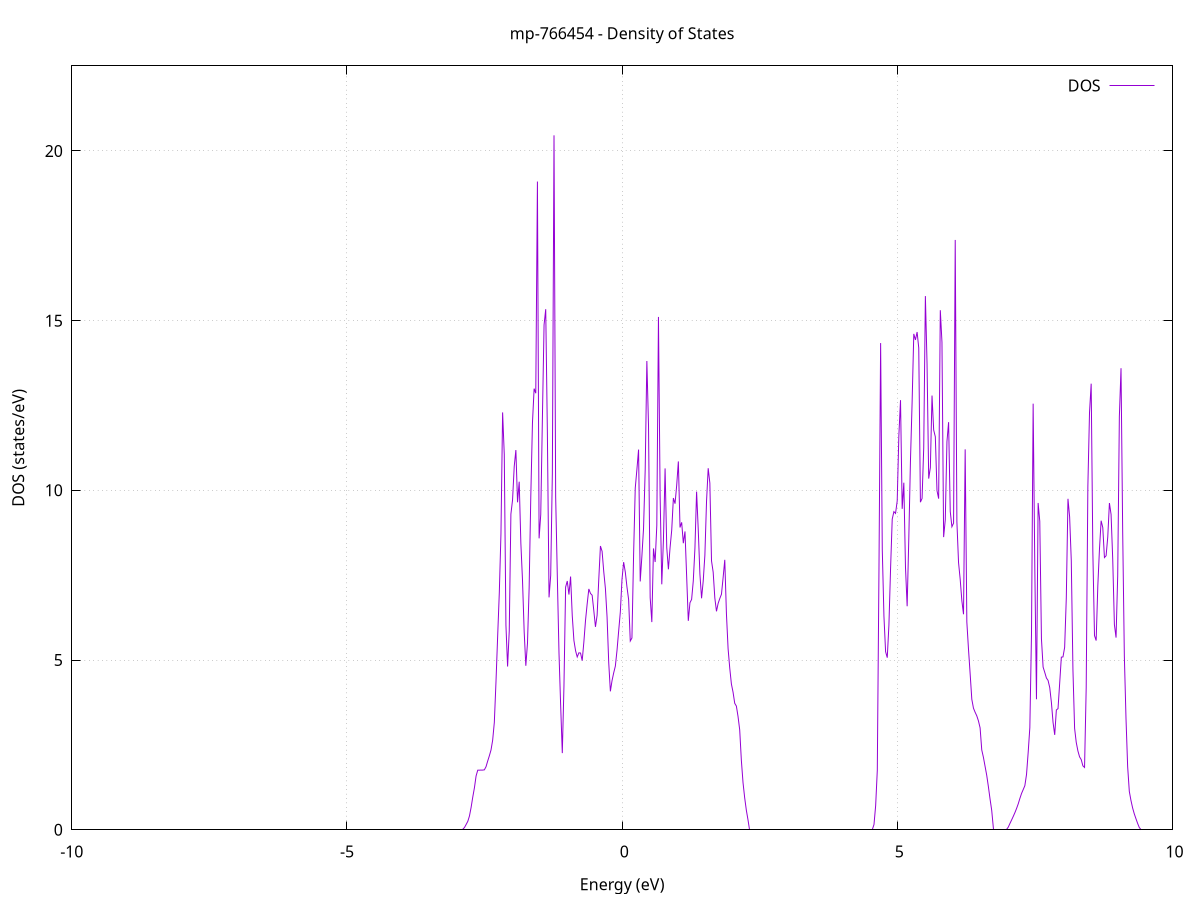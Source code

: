 set title 'mp-766454 - Density of States'
set xlabel 'Energy (eV)'
set ylabel 'DOS (states/eV)'
set grid
set xrange [-10:10]
set yrange [0:22.506]
set xzeroaxis lt -1
set terminal png size 800,600
set output 'mp-766454_dos_gnuplot.png'
plot '-' using 1:2 with lines title 'DOS'
-33.742700 0.000000
-33.712500 0.000000
-33.682400 0.000000
-33.652300 0.000000
-33.622200 0.000000
-33.592000 0.000000
-33.561900 0.000000
-33.531800 0.000000
-33.501700 0.000000
-33.471500 0.000000
-33.441400 0.000000
-33.411300 0.000000
-33.381200 0.000000
-33.351000 0.000000
-33.320900 0.000000
-33.290800 0.000000
-33.260700 0.000000
-33.230500 0.000000
-33.200400 0.000000
-33.170300 0.000000
-33.140200 0.000000
-33.110000 0.000000
-33.079900 0.000000
-33.049800 0.000000
-33.019700 0.000000
-32.989500 0.000000
-32.959400 0.000000
-32.929300 0.000000
-32.899200 0.000000
-32.869000 0.000000
-32.838900 0.000000
-32.808800 0.000000
-32.778700 0.000000
-32.748500 0.000000
-32.718400 0.000000
-32.688300 0.000000
-32.658200 0.000000
-32.628000 0.000000
-32.597900 0.000000
-32.567800 0.000000
-32.537700 0.000000
-32.507500 0.000000
-32.477400 0.000000
-32.447300 0.000000
-32.417200 0.000000
-32.387000 0.000000
-32.356900 0.000000
-32.326800 0.000000
-32.296700 0.000000
-32.266500 0.000000
-32.236400 0.000000
-32.206300 0.000000
-32.176200 0.000000
-32.146000 0.000000
-32.115900 0.000000
-32.085800 0.000000
-32.055700 0.000000
-32.025500 0.000000
-31.995400 0.000000
-31.965300 0.000000
-31.935200 0.000000
-31.905000 0.000000
-31.874900 0.000000
-31.844800 0.000000
-31.814700 0.000000
-31.784500 0.000000
-31.754400 0.000000
-31.724300 0.000000
-31.694200 0.000000
-31.664000 0.000000
-31.633900 0.000000
-31.603800 0.000000
-31.573700 0.000000
-31.543500 0.000000
-31.513400 0.000000
-31.483300 0.000000
-31.453200 0.000000
-31.423000 0.000000
-31.392900 0.000000
-31.362800 0.000000
-31.332700 0.000000
-31.302500 0.000000
-31.272400 0.000000
-31.242300 0.000000
-31.212200 0.000000
-31.182000 0.000000
-31.151900 0.000000
-31.121800 0.000000
-31.091700 0.000000
-31.061500 0.000000
-31.031400 0.000000
-31.001300 3.488900
-30.971200 3.488900
-30.941000 3.488900
-30.910900 3.488900
-30.880800 3.488900
-30.850700 3.488900
-30.820600 3.488900
-30.790400 28.673000
-30.760300 112.860000
-30.730200 26.307300
-30.700100 24.553500
-30.669900 28.869400
-30.639800 20.779900
-30.609700 6.339600
-30.579600 6.339600
-30.549400 6.339700
-30.519300 79.564300
-30.489200 84.701300
-30.459100 72.696600
-30.428900 76.075300
-30.398800 19.845400
-30.368700 19.846500
-30.338600 9.821200
-30.308400 0.000000
-30.278300 0.000000
-30.248200 0.000000
-30.218100 0.000000
-30.187900 0.000000
-30.157800 0.000000
-30.127700 0.000000
-30.097600 0.000000
-30.067400 0.000000
-30.037300 0.000000
-30.007200 0.000000
-29.977100 0.000000
-29.946900 0.000000
-29.916800 0.000000
-29.886700 0.000000
-29.856600 0.000000
-29.826400 0.000000
-29.796300 0.000000
-29.766200 0.000000
-29.736100 0.000000
-29.705900 0.000000
-29.675800 0.000000
-29.645700 0.000000
-29.615600 0.000000
-29.585400 0.000000
-29.555300 0.000000
-29.525200 0.000000
-29.495100 0.000000
-29.464900 0.000000
-29.434800 0.000000
-29.404700 0.000000
-29.374600 0.000000
-29.344400 0.000000
-29.314300 0.000000
-29.284200 0.000000
-29.254100 0.000000
-29.223900 0.000000
-29.193800 0.000000
-29.163700 0.000000
-29.133600 0.000000
-29.103400 0.000000
-29.073300 0.000000
-29.043200 0.000000
-29.013100 0.000000
-28.982900 0.000000
-28.952800 0.000000
-28.922700 0.000000
-28.892600 0.000000
-28.862400 0.000000
-28.832300 0.000000
-28.802200 0.000000
-28.772100 0.000000
-28.741900 0.000000
-28.711800 0.000000
-28.681700 0.000000
-28.651600 0.000000
-28.621400 0.000000
-28.591300 0.000000
-28.561200 0.000000
-28.531100 0.000000
-28.500900 0.000000
-28.470800 0.000000
-28.440700 0.000000
-28.410600 0.000000
-28.380400 0.000000
-28.350300 0.000000
-28.320200 0.000000
-28.290100 0.000000
-28.259900 0.000000
-28.229800 0.000000
-28.199700 0.000000
-28.169600 0.000000
-28.139400 0.000000
-28.109300 0.000000
-28.079200 0.000000
-28.049100 0.000000
-28.018900 0.000000
-27.988800 0.000000
-27.958700 0.000000
-27.928600 0.000000
-27.898400 0.000000
-27.868300 0.000000
-27.838200 0.000000
-27.808100 0.000000
-27.777900 0.000000
-27.747800 0.000000
-27.717700 0.000000
-27.687600 0.000000
-27.657400 0.000000
-27.627300 0.000000
-27.597200 0.000000
-27.567100 0.000000
-27.536900 0.000000
-27.506800 0.000000
-27.476700 0.000000
-27.446600 0.000000
-27.416400 0.000000
-27.386300 0.000000
-27.356200 0.000000
-27.326100 0.000000
-27.296000 0.000000
-27.265800 0.000000
-27.235700 0.000000
-27.205600 0.000000
-27.175500 0.000000
-27.145300 0.000000
-27.115200 0.000000
-27.085100 0.000000
-27.055000 0.000000
-27.024800 0.000000
-26.994700 0.000000
-26.964600 0.000000
-26.934500 0.000000
-26.904300 0.000000
-26.874200 0.000000
-26.844100 0.000000
-26.814000 0.000000
-26.783800 0.000000
-26.753700 0.000000
-26.723600 0.000000
-26.693500 0.000000
-26.663300 0.000000
-26.633200 0.000000
-26.603100 0.000000
-26.573000 0.000000
-26.542800 0.000000
-26.512700 0.000000
-26.482600 0.000000
-26.452500 0.000000
-26.422300 0.000000
-26.392200 0.000000
-26.362100 0.000000
-26.332000 0.000000
-26.301800 0.000000
-26.271700 0.000000
-26.241600 0.000000
-26.211500 0.000000
-26.181300 0.000000
-26.151200 0.000000
-26.121100 0.000000
-26.091000 0.000000
-26.060800 0.000000
-26.030700 0.000000
-26.000600 0.000000
-25.970500 0.000000
-25.940300 0.000000
-25.910200 0.000000
-25.880100 0.000000
-25.850000 0.000000
-25.819800 0.000000
-25.789700 0.000000
-25.759600 0.000000
-25.729500 0.000000
-25.699300 0.000000
-25.669200 0.000000
-25.639100 0.000000
-25.609000 0.000000
-25.578800 0.000000
-25.548700 0.000000
-25.518600 0.000000
-25.488500 0.000000
-25.458300 0.000000
-25.428200 0.000000
-25.398100 0.000000
-25.368000 0.000000
-25.337800 0.000000
-25.307700 0.000000
-25.277600 0.000000
-25.247500 0.000000
-25.217300 0.000000
-25.187200 0.000000
-25.157100 0.000000
-25.127000 0.000000
-25.096800 0.000000
-25.066700 0.000000
-25.036600 0.000000
-25.006500 0.000000
-24.976300 0.000000
-24.946200 0.000000
-24.916100 0.000000
-24.886000 0.000000
-24.855800 0.000000
-24.825700 0.000000
-24.795600 0.000000
-24.765500 0.000000
-24.735300 0.000000
-24.705200 0.000000
-24.675100 0.000000
-24.645000 0.000000
-24.614800 0.000000
-24.584700 0.000000
-24.554600 0.000000
-24.524500 0.000000
-24.494300 0.000000
-24.464200 0.000000
-24.434100 0.000000
-24.404000 0.000000
-24.373800 0.000000
-24.343700 0.000000
-24.313600 0.000000
-24.283500 0.000000
-24.253300 0.000000
-24.223200 0.000000
-24.193100 0.000000
-24.163000 0.000000
-24.132800 0.000000
-24.102700 0.000000
-24.072600 0.000000
-24.042500 0.000000
-24.012300 0.000000
-23.982200 0.000000
-23.952100 0.000000
-23.922000 0.000000
-23.891900 0.000000
-23.861700 0.000000
-23.831600 0.000000
-23.801500 0.000000
-23.771400 0.000000
-23.741200 0.000000
-23.711100 0.000000
-23.681000 0.000000
-23.650900 0.000000
-23.620700 0.000000
-23.590600 0.000000
-23.560500 0.000000
-23.530400 0.000000
-23.500200 0.000000
-23.470100 0.000000
-23.440000 0.000000
-23.409900 0.000000
-23.379700 0.000000
-23.349600 0.000000
-23.319500 0.000000
-23.289400 0.000000
-23.259200 0.000000
-23.229100 0.000000
-23.199000 0.000000
-23.168900 0.000000
-23.138700 0.000000
-23.108600 0.000000
-23.078500 0.000000
-23.048400 0.000000
-23.018200 0.000000
-22.988100 0.000000
-22.958000 0.000000
-22.927900 0.000000
-22.897700 0.000000
-22.867600 0.000000
-22.837500 0.000000
-22.807400 0.000000
-22.777200 0.000000
-22.747100 0.000000
-22.717000 0.000000
-22.686900 0.000000
-22.656700 0.000000
-22.626600 0.000000
-22.596500 0.000000
-22.566400 0.000000
-22.536200 0.000000
-22.506100 0.000000
-22.476000 0.000000
-22.445900 0.000000
-22.415700 0.000000
-22.385600 0.000000
-22.355500 0.000000
-22.325400 0.000000
-22.295200 0.000000
-22.265100 0.000000
-22.235000 0.000000
-22.204900 0.000000
-22.174700 0.000000
-22.144600 0.000000
-22.114500 0.000000
-22.084400 0.000000
-22.054200 0.000000
-22.024100 0.000000
-21.994000 0.000000
-21.963900 0.000000
-21.933700 0.000000
-21.903600 0.000000
-21.873500 0.000000
-21.843400 0.000000
-21.813200 0.000000
-21.783100 0.000000
-21.753000 0.000000
-21.722900 0.000000
-21.692700 0.000000
-21.662600 0.000000
-21.632500 0.000000
-21.602400 0.000000
-21.572200 0.000000
-21.542100 0.000000
-21.512000 0.000000
-21.481900 0.000000
-21.451700 0.000000
-21.421600 0.000000
-21.391500 0.000000
-21.361400 0.000000
-21.331200 0.000000
-21.301100 0.000000
-21.271000 0.000000
-21.240900 0.000000
-21.210700 0.000000
-21.180600 0.000000
-21.150500 0.000000
-21.120400 0.000000
-21.090200 0.000000
-21.060100 0.000000
-21.030000 0.000000
-20.999900 0.000000
-20.969700 0.000000
-20.939600 0.000000
-20.909500 0.000000
-20.879400 0.000000
-20.849200 0.000000
-20.819100 0.000000
-20.789000 0.000000
-20.758900 0.000000
-20.728700 0.000000
-20.698600 0.000000
-20.668500 0.000000
-20.638400 0.000000
-20.608200 0.000000
-20.578100 0.000000
-20.548000 0.000000
-20.517900 0.000000
-20.487700 0.000000
-20.457600 0.000000
-20.427500 0.000000
-20.397400 0.000000
-20.367300 0.000000
-20.337100 0.000000
-20.307000 0.000000
-20.276900 0.000000
-20.246800 0.000000
-20.216600 0.000000
-20.186500 0.000000
-20.156400 0.000000
-20.126300 0.000000
-20.096100 0.000000
-20.066000 0.000000
-20.035900 0.000000
-20.005800 0.000000
-19.975600 0.000000
-19.945500 0.000000
-19.915400 0.000000
-19.885300 0.000000
-19.855100 0.000000
-19.825000 0.000000
-19.794900 0.000000
-19.764800 0.000000
-19.734600 0.000000
-19.704500 0.000000
-19.674400 0.000000
-19.644300 0.000000
-19.614100 0.000000
-19.584000 0.000000
-19.553900 0.000000
-19.523800 0.000000
-19.493600 0.000000
-19.463500 0.000000
-19.433400 0.000000
-19.403300 0.000000
-19.373100 0.000000
-19.343000 0.000000
-19.312900 0.000000
-19.282800 0.000000
-19.252600 0.000000
-19.222500 0.000000
-19.192400 0.000000
-19.162300 0.000000
-19.132100 0.000000
-19.102000 0.000000
-19.071900 0.000000
-19.041800 0.000000
-19.011600 0.000000
-18.981500 0.000000
-18.951400 0.000000
-18.921300 0.000000
-18.891100 0.000000
-18.861000 0.000000
-18.830900 0.000000
-18.800800 0.000000
-18.770600 0.000000
-18.740500 0.000000
-18.710400 0.000000
-18.680300 0.000000
-18.650100 0.000000
-18.620000 0.000000
-18.589900 0.000000
-18.559800 0.000000
-18.529600 0.000000
-18.499500 0.000000
-18.469400 0.000000
-18.439300 0.000000
-18.409100 0.000000
-18.379000 0.000000
-18.348900 0.000000
-18.318800 0.000000
-18.288600 0.000000
-18.258500 0.000000
-18.228400 0.000000
-18.198300 0.000000
-18.168100 0.000000
-18.138000 0.000000
-18.107900 0.000000
-18.077800 0.000000
-18.047600 0.000000
-18.017500 0.000000
-17.987400 0.000000
-17.957300 0.000000
-17.927100 0.000000
-17.897000 0.000000
-17.866900 0.000000
-17.836800 0.000000
-17.806600 0.000000
-17.776500 0.000000
-17.746400 0.000000
-17.716300 0.000000
-17.686100 0.000000
-17.656000 0.000000
-17.625900 0.000000
-17.595800 0.000000
-17.565600 0.000000
-17.535500 0.000000
-17.505400 0.000000
-17.475300 0.000000
-17.445100 0.000000
-17.415000 0.000000
-17.384900 0.000000
-17.354800 0.000000
-17.324600 0.000000
-17.294500 0.000000
-17.264400 0.000000
-17.234300 0.000000
-17.204100 0.000000
-17.174000 0.000000
-17.143900 0.000000
-17.113800 0.000000
-17.083600 0.000000
-17.053500 0.000000
-17.023400 0.000000
-16.993300 0.000000
-16.963100 0.000000
-16.933000 0.000000
-16.902900 0.000000
-16.872800 0.000000
-16.842700 0.000000
-16.812500 0.000000
-16.782400 0.000000
-16.752300 0.000000
-16.722200 0.000000
-16.692000 0.000000
-16.661900 0.000000
-16.631800 0.000000
-16.601700 0.000000
-16.571500 0.000000
-16.541400 0.000000
-16.511300 0.000000
-16.481200 0.000000
-16.451000 0.000000
-16.420900 0.000000
-16.390800 0.000000
-16.360700 0.000000
-16.330500 0.000000
-16.300400 0.000000
-16.270300 0.000000
-16.240200 0.000000
-16.210000 0.000000
-16.179900 0.000000
-16.149800 0.000000
-16.119700 0.000000
-16.089500 0.000000
-16.059400 0.000000
-16.029300 0.000000
-15.999200 0.000000
-15.969000 0.000000
-15.938900 0.000000
-15.908800 0.000000
-15.878700 0.000000
-15.848500 0.000000
-15.818400 0.000000
-15.788300 0.000000
-15.758200 0.000000
-15.728000 0.000000
-15.697900 0.000000
-15.667800 0.000000
-15.637700 0.000000
-15.607500 0.000000
-15.577400 0.000000
-15.547300 0.000000
-15.517200 0.000000
-15.487000 0.000000
-15.456900 0.007100
-15.426800 0.095600
-15.396700 0.239900
-15.366500 0.361400
-15.336400 0.497700
-15.306300 0.647400
-15.276200 0.799700
-15.246000 1.051900
-15.215900 1.224900
-15.185800 1.382100
-15.155700 1.547600
-15.125500 1.707100
-15.095400 1.873900
-15.065300 2.069400
-15.035200 2.261200
-15.005000 2.254400
-14.974900 2.443800
-14.944800 3.014100
-14.914700 3.264200
-14.884500 3.433300
-14.854400 3.591200
-14.824300 3.742500
-14.794200 3.902800
-14.764000 4.053700
-14.733900 4.234300
-14.703800 4.392000
-14.673700 4.525400
-14.643500 4.645100
-14.613400 4.744700
-14.583300 4.812300
-14.553200 4.880700
-14.523000 5.240200
-14.492900 12.142800
-14.462800 10.504300
-14.432700 5.668900
-14.402500 6.962600
-14.372400 9.582100
-14.342300 10.613300
-14.312200 9.091500
-14.282000 7.634400
-14.251900 6.016800
-14.221800 9.976300
-14.191700 13.512900
-14.161500 9.372400
-14.131400 2.799900
-14.101300 12.857200
-14.071200 29.263700
-14.041000 15.154200
-14.010900 6.317200
-13.980800 4.827300
-13.950700 3.604300
-13.920500 17.573800
-13.890400 18.297200
-13.860300 9.279900
-13.830200 5.302200
-13.800000 12.598100
-13.769900 32.376800
-13.739800 13.650700
-13.709700 6.365000
-13.679500 5.096800
-13.649400 4.021600
-13.619300 2.855700
-13.589200 1.868900
-13.559000 0.774900
-13.528900 0.027600
-13.498800 0.000000
-13.468700 0.000000
-13.438600 0.000000
-13.408400 0.000000
-13.378300 0.000000
-13.348200 0.000000
-13.318100 0.000000
-13.287900 0.000000
-13.257800 0.000000
-13.227700 0.000000
-13.197600 0.000000
-13.167400 0.000000
-13.137300 0.000000
-13.107200 0.000000
-13.077100 0.000000
-13.046900 0.000000
-13.016800 0.000000
-12.986700 0.000000
-12.956600 0.000000
-12.926400 0.000000
-12.896300 0.000000
-12.866200 0.000000
-12.836100 0.000000
-12.805900 0.000000
-12.775800 0.000000
-12.745700 0.000000
-12.715600 0.000000
-12.685400 0.000000
-12.655300 0.000000
-12.625200 0.000000
-12.595100 0.000000
-12.564900 0.000000
-12.534800 0.000000
-12.504700 0.000000
-12.474600 0.000000
-12.444400 0.000000
-12.414300 0.000000
-12.384200 0.000000
-12.354100 0.000000
-12.323900 0.000000
-12.293800 0.000000
-12.263700 0.000000
-12.233600 0.000000
-12.203400 0.000000
-12.173300 0.000000
-12.143200 0.000000
-12.113100 0.000000
-12.082900 0.000000
-12.052800 0.000000
-12.022700 0.000000
-11.992600 0.000000
-11.962400 0.000000
-11.932300 0.000000
-11.902200 0.000000
-11.872100 0.000000
-11.841900 0.000000
-11.811800 0.000000
-11.781700 0.000000
-11.751600 0.000000
-11.721400 0.000000
-11.691300 0.000000
-11.661200 0.000000
-11.631100 0.000000
-11.600900 0.000000
-11.570800 0.000000
-11.540700 0.000000
-11.510600 0.000000
-11.480400 0.000000
-11.450300 0.000000
-11.420200 0.000000
-11.390100 0.000000
-11.359900 0.000000
-11.329800 0.000000
-11.299700 0.000000
-11.269600 0.000000
-11.239400 0.000000
-11.209300 0.000000
-11.179200 0.000000
-11.149100 0.000000
-11.118900 0.000000
-11.088800 0.000000
-11.058700 0.000000
-11.028600 0.000000
-10.998400 0.000000
-10.968300 0.000000
-10.938200 0.000000
-10.908100 0.000000
-10.877900 0.000000
-10.847800 0.000000
-10.817700 0.000000
-10.787600 0.000000
-10.757400 0.000000
-10.727300 0.000000
-10.697200 0.000000
-10.667100 0.000000
-10.636900 0.000000
-10.606800 0.000000
-10.576700 0.000000
-10.546600 0.000000
-10.516400 0.000000
-10.486300 0.000000
-10.456200 0.000000
-10.426100 0.000000
-10.395900 0.000000
-10.365800 0.000000
-10.335700 0.000000
-10.305600 0.000000
-10.275400 0.000000
-10.245300 0.000000
-10.215200 0.000000
-10.185100 0.000000
-10.154900 0.000000
-10.124800 0.000000
-10.094700 0.000000
-10.064600 0.000000
-10.034400 0.000000
-10.004300 0.000000
-9.974200 0.000000
-9.944100 0.000000
-9.914000 0.000000
-9.883800 0.000000
-9.853700 0.000000
-9.823600 0.000000
-9.793500 0.000000
-9.763300 0.000000
-9.733200 0.000000
-9.703100 0.000000
-9.673000 0.000000
-9.642800 0.000000
-9.612700 0.000000
-9.582600 0.000000
-9.552500 0.000000
-9.522300 0.000000
-9.492200 0.000000
-9.462100 0.000000
-9.432000 0.000000
-9.401800 0.000000
-9.371700 0.000000
-9.341600 0.000000
-9.311500 0.000000
-9.281300 0.000000
-9.251200 0.000000
-9.221100 0.000000
-9.191000 0.000000
-9.160800 0.000000
-9.130700 0.000000
-9.100600 0.000000
-9.070500 0.000000
-9.040300 0.000000
-9.010200 0.000000
-8.980100 0.000000
-8.950000 0.000000
-8.919800 0.000000
-8.889700 0.000000
-8.859600 0.000000
-8.829500 0.000000
-8.799300 0.000000
-8.769200 0.000000
-8.739100 0.000000
-8.709000 0.000000
-8.678800 0.000000
-8.648700 0.000000
-8.618600 0.000000
-8.588500 0.000000
-8.558300 0.000000
-8.528200 0.000000
-8.498100 0.000000
-8.468000 0.000000
-8.437800 0.000000
-8.407700 0.000000
-8.377600 0.000000
-8.347500 0.000000
-8.317300 0.000000
-8.287200 0.000000
-8.257100 0.000000
-8.227000 0.000000
-8.196800 0.000000
-8.166700 0.000000
-8.136600 0.000000
-8.106500 0.000000
-8.076300 0.000000
-8.046200 0.000000
-8.016100 0.000000
-7.986000 0.000000
-7.955800 0.000000
-7.925700 0.000000
-7.895600 0.000000
-7.865500 0.000000
-7.835300 0.000000
-7.805200 0.000000
-7.775100 0.000000
-7.745000 0.000000
-7.714800 0.000000
-7.684700 0.000000
-7.654600 0.000000
-7.624500 0.000000
-7.594300 0.000000
-7.564200 0.000000
-7.534100 0.000000
-7.504000 0.000000
-7.473800 0.000000
-7.443700 0.000000
-7.413600 0.000000
-7.383500 0.000000
-7.353300 0.000000
-7.323200 0.000000
-7.293100 0.000000
-7.263000 0.000000
-7.232800 0.000000
-7.202700 0.000000
-7.172600 0.000000
-7.142500 0.000000
-7.112300 0.000000
-7.082200 0.000000
-7.052100 0.000000
-7.022000 0.000000
-6.991800 0.000000
-6.961700 0.000000
-6.931600 0.000000
-6.901500 0.000000
-6.871300 0.000000
-6.841200 0.000000
-6.811100 0.000000
-6.781000 0.000000
-6.750800 0.000000
-6.720700 0.000000
-6.690600 0.000000
-6.660500 0.000000
-6.630300 0.000000
-6.600200 0.000000
-6.570100 0.000000
-6.540000 0.000000
-6.509900 0.000000
-6.479700 0.000000
-6.449600 0.000000
-6.419500 0.000000
-6.389400 0.000000
-6.359200 0.000000
-6.329100 0.000000
-6.299000 0.000000
-6.268900 0.000000
-6.238700 0.000000
-6.208600 0.000000
-6.178500 0.000000
-6.148400 0.000000
-6.118200 0.000000
-6.088100 0.000000
-6.058000 0.000000
-6.027900 0.000000
-5.997700 0.000000
-5.967600 0.000000
-5.937500 0.000000
-5.907400 0.000000
-5.877200 0.000000
-5.847100 0.000000
-5.817000 0.000000
-5.786900 0.000000
-5.756700 0.000000
-5.726600 0.000000
-5.696500 0.000000
-5.666400 0.000000
-5.636200 0.000000
-5.606100 0.000000
-5.576000 0.000000
-5.545900 0.000000
-5.515700 0.000000
-5.485600 0.000000
-5.455500 0.000000
-5.425400 0.000000
-5.395200 0.000000
-5.365100 0.000000
-5.335000 0.000000
-5.304900 0.000000
-5.274700 0.000000
-5.244600 0.000000
-5.214500 0.000000
-5.184400 0.000000
-5.154200 0.000000
-5.124100 0.000000
-5.094000 0.000000
-5.063900 0.000000
-5.033700 0.000000
-5.003600 0.000000
-4.973500 0.000000
-4.943400 0.000000
-4.913200 0.000000
-4.883100 0.000000
-4.853000 0.000000
-4.822900 0.000000
-4.792700 0.000000
-4.762600 0.000000
-4.732500 0.000000
-4.702400 0.000000
-4.672200 0.000000
-4.642100 0.000000
-4.612000 0.000000
-4.581900 0.000000
-4.551700 0.000000
-4.521600 0.000000
-4.491500 0.000000
-4.461400 0.000000
-4.431200 0.000000
-4.401100 0.000000
-4.371000 0.000000
-4.340900 0.000000
-4.310700 0.000000
-4.280600 0.000000
-4.250500 0.000000
-4.220400 0.000000
-4.190200 0.000000
-4.160100 0.000000
-4.130000 0.000000
-4.099900 0.000000
-4.069700 0.000000
-4.039600 0.000000
-4.009500 0.000000
-3.979400 0.000000
-3.949200 0.000000
-3.919100 0.000000
-3.889000 0.000000
-3.858900 0.000000
-3.828700 0.000000
-3.798600 0.000000
-3.768500 0.000000
-3.738400 0.000000
-3.708200 0.000000
-3.678100 0.000000
-3.648000 0.000000
-3.617900 0.000000
-3.587700 0.000000
-3.557600 0.000000
-3.527500 0.000000
-3.497400 0.000000
-3.467200 0.000000
-3.437100 0.000000
-3.407000 0.000000
-3.376900 0.000000
-3.346700 0.000000
-3.316600 0.000000
-3.286500 0.000000
-3.256400 0.000000
-3.226200 0.000000
-3.196100 0.000000
-3.166000 0.000000
-3.135900 0.000000
-3.105700 0.000000
-3.075600 0.000000
-3.045500 0.000000
-3.015400 0.000000
-2.985300 0.000000
-2.955100 0.000000
-2.925000 0.000000
-2.894900 0.000000
-2.864800 0.067200
-2.834600 0.156700
-2.804500 0.248200
-2.774400 0.405900
-2.744300 0.659000
-2.714100 0.964100
-2.684000 1.238500
-2.653900 1.585700
-2.623800 1.755400
-2.593600 1.756800
-2.563500 1.757900
-2.533400 1.758900
-2.503300 1.765900
-2.473100 1.858900
-2.443000 2.025100
-2.412900 2.179600
-2.382800 2.349600
-2.352600 2.640800
-2.322500 3.162400
-2.292400 4.357900
-2.262300 5.686900
-2.232100 6.980000
-2.202000 8.721600
-2.171900 12.296800
-2.141800 11.057100
-2.111600 6.028600
-2.081500 4.810400
-2.051400 5.857000
-2.021300 9.301700
-1.991100 9.719300
-1.961000 10.703300
-1.930900 11.187200
-1.900800 9.647500
-1.870600 10.255500
-1.840500 8.446200
-1.810400 7.346400
-1.780300 5.842400
-1.750100 4.831400
-1.720000 5.497500
-1.689900 7.134900
-1.659800 9.830000
-1.629600 11.983500
-1.599500 12.996700
-1.569400 12.861800
-1.539300 19.098900
-1.509100 8.585900
-1.479000 9.287000
-1.448900 12.127400
-1.418800 14.874600
-1.388600 15.337200
-1.358500 11.699500
-1.328400 6.846500
-1.298300 7.493000
-1.268100 10.496600
-1.238000 20.459800
-1.207900 9.807700
-1.177800 7.460400
-1.147600 5.214100
-1.117500 3.674300
-1.087400 2.257600
-1.057300 4.233600
-1.027100 7.149800
-0.997000 7.329200
-0.966900 6.929700
-0.936800 7.460800
-0.906600 6.308700
-0.876500 5.578900
-0.846400 5.277000
-0.816300 5.091600
-0.786100 5.213200
-0.756000 5.207100
-0.725900 4.982500
-0.695800 5.528300
-0.665600 6.166900
-0.635500 6.655000
-0.605400 7.095400
-0.575300 6.963100
-0.545100 6.910400
-0.515000 6.456800
-0.484900 5.977700
-0.454800 6.318900
-0.424600 7.377600
-0.394500 8.360000
-0.364400 8.203200
-0.334300 7.605100
-0.304100 7.109200
-0.274000 6.265500
-0.243900 4.925200
-0.213800 4.078400
-0.183600 4.394900
-0.153500 4.623600
-0.123400 4.822000
-0.093300 5.287600
-0.063100 5.859300
-0.033000 6.415600
-0.002900 7.373500
0.027200 7.885700
0.057400 7.592500
0.087500 7.154000
0.117600 6.784000
0.147700 5.560800
0.177900 5.649600
0.208000 8.105100
0.238100 10.066200
0.268200 10.616000
0.298400 11.201000
0.328500 7.316400
0.358600 8.057600
0.388700 8.876900
0.418800 10.602500
0.449000 13.810800
0.479100 11.911800
0.509200 6.842000
0.539300 6.119100
0.569500 8.289200
0.599600 7.889000
0.629700 8.964300
0.659800 15.108600
0.690000 9.863900
0.720100 7.231500
0.750200 8.544400
0.780300 10.646000
0.810500 8.313300
0.840600 7.675200
0.870700 8.309800
0.900800 8.828900
0.931000 9.773500
0.961100 9.608000
0.991200 10.150800
1.021300 10.851900
1.051500 8.906800
1.081600 9.057200
1.111700 8.442300
1.141800 8.789700
1.172000 7.470800
1.202100 6.155400
1.232200 6.688900
1.262300 6.786400
1.292500 7.331000
1.322600 8.293700
1.352700 9.963400
1.382800 8.844400
1.413000 7.534100
1.443100 6.820000
1.473200 7.329200
1.503300 8.088000
1.533500 9.685500
1.563600 10.651300
1.593700 10.213800
1.623800 7.922500
1.654000 7.588900
1.684100 6.827800
1.714200 6.435700
1.744300 6.671000
1.774500 6.814400
1.804600 6.939800
1.834700 7.427400
1.864800 7.952900
1.895000 6.362000
1.925100 5.334400
1.955200 4.762400
1.985300 4.293100
2.015500 4.051100
2.045600 3.725900
2.075700 3.643400
2.105800 3.337000
2.136000 2.944400
2.166100 2.046300
2.196200 1.390900
2.226300 0.944700
2.256500 0.578500
2.286600 0.294400
2.316700 0.000000
2.346800 0.000000
2.377000 0.000000
2.407100 0.000000
2.437200 0.000000
2.467300 0.000000
2.497500 0.000000
2.527600 0.000000
2.557700 0.000000
2.587800 0.000000
2.618000 0.000000
2.648100 0.000000
2.678200 0.000000
2.708300 0.000000
2.738500 0.000000
2.768600 0.000000
2.798700 0.000000
2.828800 0.000000
2.859000 0.000000
2.889100 0.000000
2.919200 0.000000
2.949300 0.000000
2.979500 0.000000
3.009600 0.000000
3.039700 0.000000
3.069800 0.000000
3.100000 0.000000
3.130100 0.000000
3.160200 0.000000
3.190300 0.000000
3.220500 0.000000
3.250600 0.000000
3.280700 0.000000
3.310800 0.000000
3.341000 0.000000
3.371100 0.000000
3.401200 0.000000
3.431300 0.000000
3.461500 0.000000
3.491600 0.000000
3.521700 0.000000
3.551800 0.000000
3.582000 0.000000
3.612100 0.000000
3.642200 0.000000
3.672300 0.000000
3.702500 0.000000
3.732600 0.000000
3.762700 0.000000
3.792800 0.000000
3.823000 0.000000
3.853100 0.000000
3.883200 0.000000
3.913300 0.000000
3.943400 0.000000
3.973600 0.000000
4.003700 0.000000
4.033800 0.000000
4.063900 0.000000
4.094100 0.000000
4.124200 0.000000
4.154300 0.000000
4.184400 0.000000
4.214600 0.000000
4.244700 0.000000
4.274800 0.000000
4.304900 0.000000
4.335100 0.000000
4.365200 0.000000
4.395300 0.000000
4.425400 0.000000
4.455600 0.000000
4.485700 0.000000
4.515800 0.000000
4.545900 0.007800
4.576100 0.154700
4.606200 0.708100
4.636300 1.751600
4.666400 7.650400
4.696600 14.340100
4.726700 8.248000
4.756800 6.293300
4.786900 5.246700
4.817100 5.070300
4.847200 6.030800
4.877300 7.694200
4.907400 9.151000
4.937600 9.372900
4.967700 9.321400
4.997800 9.687500
5.027900 11.612200
5.058100 12.657700
5.088200 9.454800
5.118300 10.226000
5.148400 7.731600
5.178600 6.585200
5.208700 8.592900
5.238800 10.876700
5.268900 12.602000
5.299100 14.610100
5.329200 14.432200
5.359300 14.664400
5.389400 14.195000
5.419600 9.651000
5.449700 9.762900
5.479800 11.256600
5.509900 15.723800
5.540100 13.721300
5.570200 10.346100
5.600300 10.670200
5.630400 12.792400
5.660600 11.777600
5.690700 11.578500
5.720800 9.992000
5.750900 9.755800
5.781100 15.307500
5.811200 14.362900
5.841300 8.622800
5.871400 9.131800
5.901600 11.435600
5.931700 12.009000
5.961800 9.377600
5.991900 8.927700
6.022100 9.035300
6.052200 17.378100
6.082300 9.074100
6.112400 7.873700
6.142600 7.376300
6.172700 6.746400
6.202800 6.349700
6.232900 11.209200
6.263100 6.121200
6.293200 5.319400
6.323300 4.594600
6.353400 3.845200
6.383600 3.582000
6.413700 3.462200
6.443800 3.356800
6.473900 3.208600
6.504100 3.002300
6.534200 2.351600
6.564300 2.135100
6.594400 1.869600
6.624600 1.603300
6.654700 1.269800
6.684800 0.907900
6.714900 0.573900
6.745100 0.000000
6.775200 0.000000
6.805300 0.000000
6.835400 0.000000
6.865600 0.000000
6.895700 0.000000
6.925800 0.000000
6.955900 0.000000
6.986100 0.000000
7.016200 0.078400
7.046300 0.185200
7.076400 0.288500
7.106600 0.393700
7.136700 0.505300
7.166800 0.627900
7.196900 0.763800
7.227100 0.924600
7.257200 1.069800
7.287300 1.183900
7.317400 1.300300
7.347600 1.629500
7.377700 2.279200
7.407800 3.009800
7.437900 5.756600
7.468000 12.553800
7.498200 7.713000
7.528300 3.846100
7.558400 9.628200
7.588500 9.088800
7.618700 5.626100
7.648800 4.795000
7.678900 4.636800
7.709000 4.471500
7.739200 4.399900
7.769300 4.189500
7.799400 3.754100
7.829500 3.167100
7.859700 2.795600
7.889800 3.529200
7.919900 3.569200
7.950000 4.317200
7.980200 5.085600
8.010300 5.092800
8.040400 5.376100
8.070500 6.836800
8.100700 9.751200
8.130800 9.218600
8.160900 7.931400
8.191000 4.716300
8.221200 2.987600
8.251300 2.572800
8.281400 2.322200
8.311500 2.148400
8.341700 2.066700
8.371800 1.883600
8.401900 1.837000
8.432000 4.191600
8.462200 10.117800
8.492300 12.298800
8.522400 13.143600
8.552500 8.208400
8.582700 5.722200
8.612800 5.574700
8.642900 7.180600
8.673000 8.268100
8.703200 9.106000
8.733300 8.904100
8.763400 8.020200
8.793500 8.072900
8.823700 8.626300
8.853800 9.626300
8.883900 9.291000
8.914000 7.966200
8.944200 6.047100
8.974300 5.661600
9.004400 7.484600
9.034500 12.174900
9.064700 13.598500
9.094800 8.793300
9.124900 5.129100
9.155000 3.287600
9.185200 1.860200
9.215300 1.131200
9.245400 0.863200
9.275500 0.642700
9.305700 0.469300
9.335800 0.326800
9.365900 0.190500
9.396000 0.068800
9.426200 0.007000
9.456300 0.000000
9.486400 0.000000
9.516500 0.000000
9.546700 0.000000
9.576800 0.000000
9.606900 0.000000
9.637000 0.000000
9.667200 0.000000
9.697300 0.000000
9.727400 0.000000
9.757500 0.000000
9.787700 0.000000
9.817800 0.000000
9.847900 0.000000
9.878000 0.000000
9.908200 0.000000
9.938300 0.000000
9.968400 0.000000
9.998500 0.000000
10.028700 0.000000
10.058800 0.000000
10.088900 0.001100
10.119000 0.004900
10.149200 0.011100
10.179300 0.020000
10.209400 0.031400
10.239500 0.044400
10.269700 0.056400
10.299800 0.067700
10.329900 0.078500
10.360000 0.088600
10.390200 0.098300
10.420300 0.108000
10.450400 0.117800
10.480500 0.127800
10.510700 0.138100
10.540800 0.148700
10.570900 0.159600
10.601000 0.170800
10.631200 0.182400
10.661300 0.194200
10.691400 0.206300
10.721500 0.218800
10.751700 0.231900
10.781800 0.248900
10.811900 0.265600
10.842000 0.282100
10.872100 0.298300
10.902300 0.313900
10.932400 0.327700
10.962500 0.339700
10.992600 0.351100
11.022800 0.362400
11.052900 0.373700
11.083000 0.385000
11.113100 0.396200
11.143300 0.407500
11.173400 0.418700
11.203500 0.429900
11.233600 0.437200
11.263800 0.443200
11.293900 0.449000
11.324000 0.454600
11.354100 0.460200
11.384300 0.465900
11.414400 0.471500
11.444500 0.476800
11.474600 0.482000
11.504800 0.487200
11.534900 0.492500
11.565000 0.497900
11.595100 0.503400
11.625300 0.519100
11.655400 0.538200
11.685500 0.556900
11.715600 0.575300
11.745800 0.593100
11.775900 0.608200
11.806000 0.621200
11.836100 0.634200
11.866300 0.647300
11.896400 0.660500
11.926500 0.673900
11.956600 0.687600
11.986800 0.702200
12.016900 0.718200
12.047000 0.735600
12.077100 0.753800
12.107300 0.772400
12.137400 0.790900
12.167500 0.808300
12.197600 0.824500
12.227800 0.840000
12.257900 0.855200
12.288000 0.870300
12.318100 0.886000
12.348300 0.902600
12.378400 0.920000
12.408500 0.938100
12.438600 0.957300
12.468800 0.977700
12.498900 0.997600
12.529000 1.018300
12.559100 1.041000
12.589300 1.065500
12.619400 1.092000
12.649500 1.120300
12.679600 1.155500
12.709800 1.213400
12.739900 1.268900
12.770000 1.313400
12.800100 1.343100
12.830300 1.370800
12.860400 1.395400
12.890500 1.422200
12.920600 1.452700
12.950800 1.479900
12.980900 1.499900
13.011000 1.514000
13.041100 1.526300
13.071300 1.536800
13.101400 1.545100
13.131500 1.551400
13.161600 1.555900
13.191800 1.557300
13.221900 1.555300
13.252000 1.555700
13.282100 1.560200
13.312300 1.565200
13.342400 1.570700
13.372500 1.577200
13.402600 1.673900
13.432800 2.310600
13.462900 3.214100
13.493000 3.791500
13.523100 2.844500
13.553300 2.706600
13.583400 2.569000
13.613500 2.482300
13.643600 2.407600
13.673800 2.360700
13.703900 2.335100
13.734000 2.321600
13.764100 2.290000
13.794300 2.245700
13.824400 2.231300
13.854500 2.110600
13.884600 1.797200
13.914800 1.701000
13.944900 1.740500
13.975000 1.823300
14.005100 1.942900
14.035300 2.143000
14.065400 2.358900
14.095500 2.345900
14.125600 2.292500
14.155800 2.316000
14.185900 2.379000
14.216000 2.426300
14.246100 2.439800
14.276300 2.434600
14.306400 2.421700
14.336500 2.382700
14.366600 2.305200
14.396700 2.201600
14.426900 2.104700
14.457000 2.052000
14.487100 2.024700
14.517200 2.021200
14.547400 2.121700
14.577500 2.402300
14.607600 2.447600
14.637700 2.381900
14.667900 2.323600
14.698000 2.254900
14.728100 2.173400
14.758200 2.087500
14.788400 1.997100
14.818500 1.908800
14.848600 1.840700
14.878700 1.791800
14.908900 1.756200
14.939000 1.733500
14.969100 1.718700
14.999200 1.724400
15.029400 1.747100
15.059500 1.776700
15.089600 1.811000
15.119700 1.850800
15.149900 1.899800
15.180000 1.949000
15.210100 2.006400
15.240200 2.076900
15.270400 2.166600
15.300500 2.289400
15.330600 2.431500
15.360700 2.528900
15.390900 2.600400
15.421000 2.645100
15.451100 2.694100
15.481200 2.787200
15.511400 2.996600
15.541500 3.234300
15.571600 2.968700
15.601700 2.722900
15.631900 2.505100
15.662000 2.342700
15.692100 2.366800
15.722200 2.448900
15.752400 2.539400
15.782500 2.570300
15.812600 2.454500
15.842700 2.412400
15.872900 2.388400
15.903000 2.370200
15.933100 2.372900
15.963200 2.420000
15.993400 2.505800
16.023500 2.722800
16.053600 2.998900
16.083700 3.292200
16.113900 3.532800
16.144000 3.557100
16.174100 3.755000
16.204200 3.343700
16.234400 3.471900
16.264500 3.555000
16.294600 3.593600
16.324700 3.709300
16.354900 3.934700
16.385000 3.971600
16.415100 3.677700
16.445200 3.265400
16.475400 2.841700
16.505500 2.526000
16.535600 2.485100
16.565700 2.537000
16.595900 2.586300
16.626000 2.456300
16.656100 2.373800
16.686200 2.299900
16.716400 2.246800
16.746500 2.211200
16.776600 2.155800
16.806700 2.125900
16.836900 2.108800
16.867000 2.096400
16.897100 2.083000
16.927200 2.075300
16.957400 2.083600
16.987500 2.152100
17.017600 2.264100
17.047700 2.403800
17.077900 2.558100
17.108000 2.668300
17.138100 2.838000
17.168200 3.634600
17.198400 4.310100
17.228500 4.159100
17.258600 4.104900
17.288700 4.098900
17.318900 4.037500
17.349000 4.074800
17.379100 3.914700
17.409200 3.629900
17.439400 4.089400
17.469500 4.855200
17.499600 6.216500
17.529700 8.125700
17.559900 7.990000
17.590000 5.942200
17.620100 4.619900
17.650200 4.017800
17.680400 4.136100
17.710500 4.910300
17.740600 6.375800
17.770700 8.613600
17.800800 7.303600
17.831000 5.539100
17.861100 5.297700
17.891200 5.037900
17.921300 4.339000
17.951500 3.588300
17.981600 3.263500
18.011700 3.270100
18.041800 3.331100
18.072000 3.423500
18.102100 3.432800
18.132200 3.017100
18.162300 2.686200
18.192500 2.782500
18.222600 3.379200
18.252700 4.355300
18.282800 4.579300
18.313000 5.030300
18.343100 5.328600
18.373200 6.206200
18.403300 4.564100
18.433500 3.923200
18.463600 3.502300
18.493700 3.115600
18.523800 2.791200
18.554000 2.645400
18.584100 2.133200
18.614200 1.372200
18.644300 0.790000
18.674500 0.241600
18.704600 0.122600
18.734700 0.145100
18.764800 0.360300
18.795000 1.003000
18.825100 1.155000
18.855200 1.688300
18.885300 2.101300
18.915500 2.535900
18.945600 2.872700
18.975700 3.892600
19.005800 3.542500
19.036000 4.471600
19.066100 4.695700
19.096200 4.666900
19.126300 4.804900
19.156500 4.193700
19.186600 3.948500
19.216700 3.970300
19.246800 3.842300
19.277000 3.554400
19.307100 3.184400
19.337200 3.020000
19.367300 2.888600
19.397500 3.391300
19.427600 3.953200
19.457700 4.332400
19.487800 4.664700
19.518000 4.901800
19.548100 5.035800
19.578200 5.188300
19.608300 5.918900
19.638500 5.547400
19.668600 5.035500
19.698700 4.854400
19.728800 4.831100
19.759000 4.973200
19.789100 5.447600
19.819200 5.474500
19.849300 5.405100
19.879500 5.427600
19.909600 5.389200
19.939700 5.208500
19.969800 5.182000
20.000000 5.045400
20.030100 4.545300
20.060200 4.082500
20.090300 4.080300
20.120500 4.288400
20.150600 4.443800
20.180700 4.578200
20.210800 4.466300
20.241000 4.628500
20.271100 4.392600
20.301200 4.077300
20.331300 4.025500
20.361500 4.350700
20.391600 4.512100
20.421700 4.689400
20.451800 4.705300
20.482000 3.797900
20.512100 3.721800
20.542200 3.802200
20.572300 3.893900
20.602500 3.979300
20.632600 4.121400
20.662700 4.210300
20.692800 4.245300
20.723000 4.381900
20.753100 4.212800
20.783200 3.998900
20.813300 3.618600
20.843500 3.028900
20.873600 2.909600
20.903700 2.882500
20.933800 2.843500
20.964000 2.821900
20.994100 2.793100
21.024200 2.755800
21.054300 2.772400
21.084500 2.850700
21.114600 2.977000
21.144700 3.501500
21.174800 3.728800
21.205000 3.955900
21.235100 4.198100
21.265200 4.300300
21.295300 4.208500
21.325400 4.035000
21.355600 3.802700
21.385700 3.502300
21.415800 3.217000
21.445900 3.034000
21.476100 2.952100
21.506200 2.906200
21.536300 2.865900
21.566400 2.830300
21.596600 2.792500
21.626700 2.752400
21.656800 2.711600
21.686900 2.672900
21.717100 2.644700
21.747200 2.596900
21.777300 2.540000
21.807400 2.480600
21.837600 2.420600
21.867700 2.348300
21.897800 2.312000
21.927900 2.289000
21.958100 2.270300
21.988200 2.252900
22.018300 2.235000
22.048400 2.210900
22.078600 2.184900
22.108700 2.154100
22.138800 2.098200
22.168900 2.056500
22.199100 2.016700
22.229200 1.971500
22.259300 1.921600
22.289400 1.864100
22.319600 1.798200
22.349700 1.729900
22.379800 1.674600
22.409900 1.635400
22.440100 1.598200
22.470200 1.565500
22.500300 1.535600
22.530400 1.502200
22.560600 1.443500
22.590700 1.359100
22.620800 1.289000
22.650900 1.233300
22.681100 1.192300
22.711200 1.155700
22.741300 1.121600
22.771400 1.088600
22.801600 1.057400
22.831700 1.029500
22.861800 1.004700
22.891900 0.980300
22.922100 0.955300
22.952200 0.928500
22.982300 0.900800
23.012400 0.872000
23.042600 0.841900
23.072700 0.810300
23.102800 0.776900
23.132900 0.742900
23.163100 0.709400
23.193200 0.677000
23.223300 0.646400
23.253400 0.620500
23.283600 0.598200
23.313700 0.573200
23.343800 0.544600
23.373900 0.513400
23.404100 0.479800
23.434200 0.447900
23.464300 0.414200
23.494400 0.376800
23.524600 0.334600
23.554700 0.288100
23.584800 0.240300
23.614900 0.192100
23.645100 0.146400
23.675200 0.104400
23.705300 0.064700
23.735400 0.028500
23.765600 0.000900
23.795700 0.000000
23.825800 0.000000
23.855900 0.000000
23.886100 0.000000
23.916200 0.000000
23.946300 0.000000
23.976400 0.000000
24.006600 0.000000
24.036700 0.000000
24.066800 0.000000
24.096900 0.000000
24.127100 0.000000
24.157200 0.000000
24.187300 0.000000
24.217400 0.000000
24.247600 0.000000
24.277700 0.000000
24.307800 0.000000
24.337900 0.000000
24.368100 0.000000
24.398200 0.000000
24.428300 0.000000
24.458400 0.000000
24.488600 0.000000
24.518700 0.000000
24.548800 0.000000
24.578900 0.000000
24.609100 0.000000
24.639200 0.000000
24.669300 0.000000
24.699400 0.000000
24.729600 0.000000
24.759700 0.000000
24.789800 0.000000
24.819900 0.000000
24.850000 0.000000
24.880200 0.000000
24.910300 0.000000
24.940400 0.000000
24.970500 0.000000
25.000700 0.000000
25.030800 0.000000
25.060900 0.000000
25.091000 0.000000
25.121200 0.000000
25.151300 0.000000
25.181400 0.000000
25.211500 0.000000
25.241700 0.000000
25.271800 0.000000
25.301900 0.000000
25.332000 0.000000
25.362200 0.000000
25.392300 0.000000
25.422400 0.000000
25.452500 0.000000
25.482700 0.000000
25.512800 0.000000
25.542900 0.000000
25.573000 0.000000
25.603200 0.000000
25.633300 0.000000
25.663400 0.000000
25.693500 0.000000
25.723700 0.000000
25.753800 0.000000
25.783900 0.000000
25.814000 0.000000
25.844200 0.000000
25.874300 0.000000
25.904400 0.000000
25.934500 0.000000
25.964700 0.000000
25.994800 0.000000
26.024900 0.000000
26.055000 0.000000
26.085200 0.000000
26.115300 0.000000
26.145400 0.000000
26.175500 0.000000
26.205700 0.000000
26.235800 0.000000
26.265900 0.000000
26.296000 0.000000
26.326200 0.000000
26.356300 0.000000
26.386400 0.000000
26.416500 0.000000
26.446700 0.000000
26.476800 0.000000
26.506900 0.000000
e
